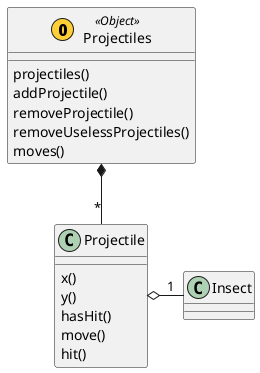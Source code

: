 @startuml

class Projectiles << (O,#FFD036) Object >>
class Projectile
class Insect


Projectile o-right- "1" Insect
Projectiles *-- "*" Projectile


Projectiles : projectiles()
Projectiles : addProjectile()
Projectiles : removeProjectile()
Projectiles : removeUselessProjectiles()
Projectiles : moves()

Projectile : x()
Projectile : y()
Projectile : hasHit()
Projectile : move()
Projectile : hit()


@enduml


